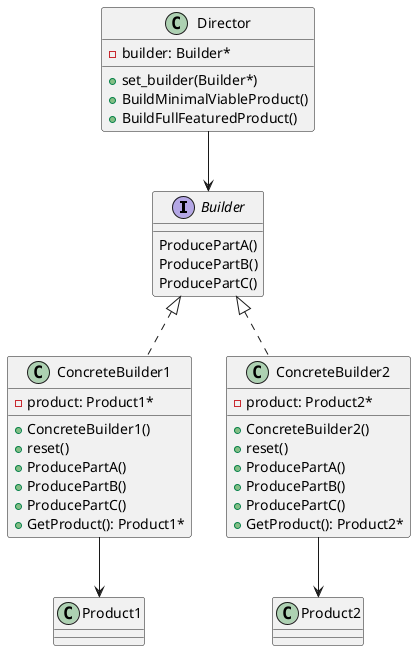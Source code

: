 @startuml

Builder <|.. ConcreteBuilder1
Builder <|.. ConcreteBuilder2

interface Builder{
        ProducePartA()
        ProducePartB()
        ProducePartC()
}

class ConcreteBuilder1{
    - product: Product1*
    + ConcreteBuilder1()
    + reset()
    + ProducePartA()
    + ProducePartB()
    + ProducePartC()
    + GetProduct(): Product1*
}

class ConcreteBuilder2{
    - product: Product2*
    + ConcreteBuilder2()
    + reset()
    + ProducePartA()
    + ProducePartB()
    + ProducePartC()
    + GetProduct(): Product2*
}

Director --> Builder

'Client --> Director
'Client ..> ConcreteBuilder1
'Client ..> ConcreteBuilder2
ConcreteBuilder1  --> Product1
ConcreteBuilder2  --> Product2

class Director{
    - builder: Builder*
    + set_builder(Builder*)
    + BuildMinimalViableProduct()
    + BuildFullFeaturedProduct()
}


@enduml
